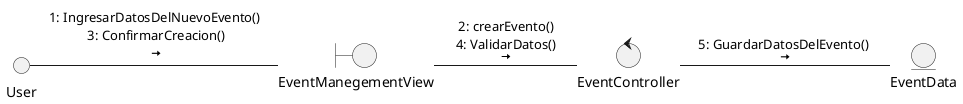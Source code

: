 @startuml DiagramaDeColabCrearEvento

boundary EventManegementView

control EventController

entity EventData

User - EventManegementView : 1: IngresarDatosDelNuevoEvento()\n 3: ConfirmarCreacion()\n <&arrow-right>

EventManegementView - EventController : 2: crearEvento()\n 4: ValidarDatos() \n<&arrow-right>

EventController - EventData : 5: GuardarDatosDelEvento() \n<&arrow-right>
 
@enduml
